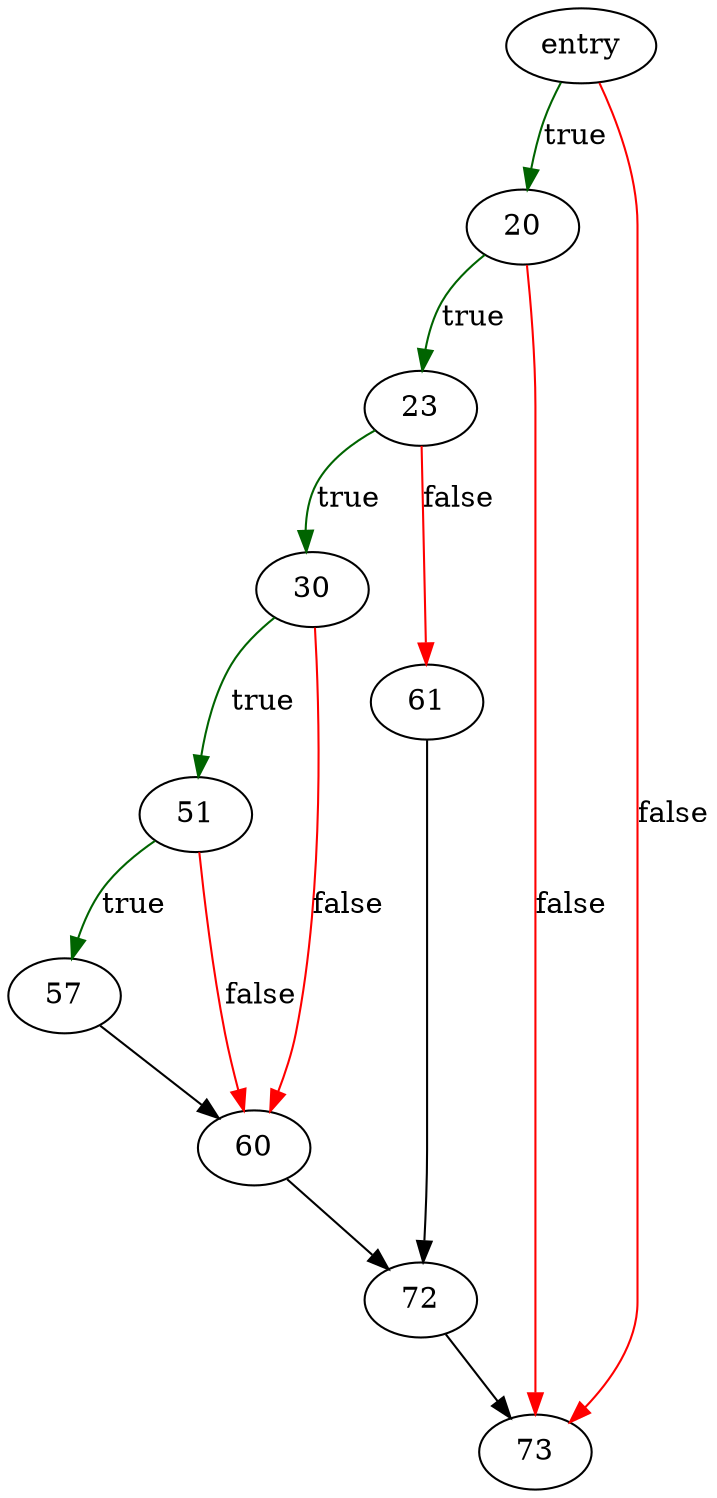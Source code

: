 digraph "sumStep" {
	// Node definitions.
	3 [label=entry];
	20;
	23;
	30;
	51;
	57;
	60;
	61;
	72;
	73;

	// Edge definitions.
	3 -> 20 [
		color=darkgreen
		label=true
	];
	3 -> 73 [
		color=red
		label=false
	];
	20 -> 23 [
		color=darkgreen
		label=true
	];
	20 -> 73 [
		color=red
		label=false
	];
	23 -> 30 [
		color=darkgreen
		label=true
	];
	23 -> 61 [
		color=red
		label=false
	];
	30 -> 51 [
		color=darkgreen
		label=true
	];
	30 -> 60 [
		color=red
		label=false
	];
	51 -> 57 [
		color=darkgreen
		label=true
	];
	51 -> 60 [
		color=red
		label=false
	];
	57 -> 60;
	60 -> 72;
	61 -> 72;
	72 -> 73;
}